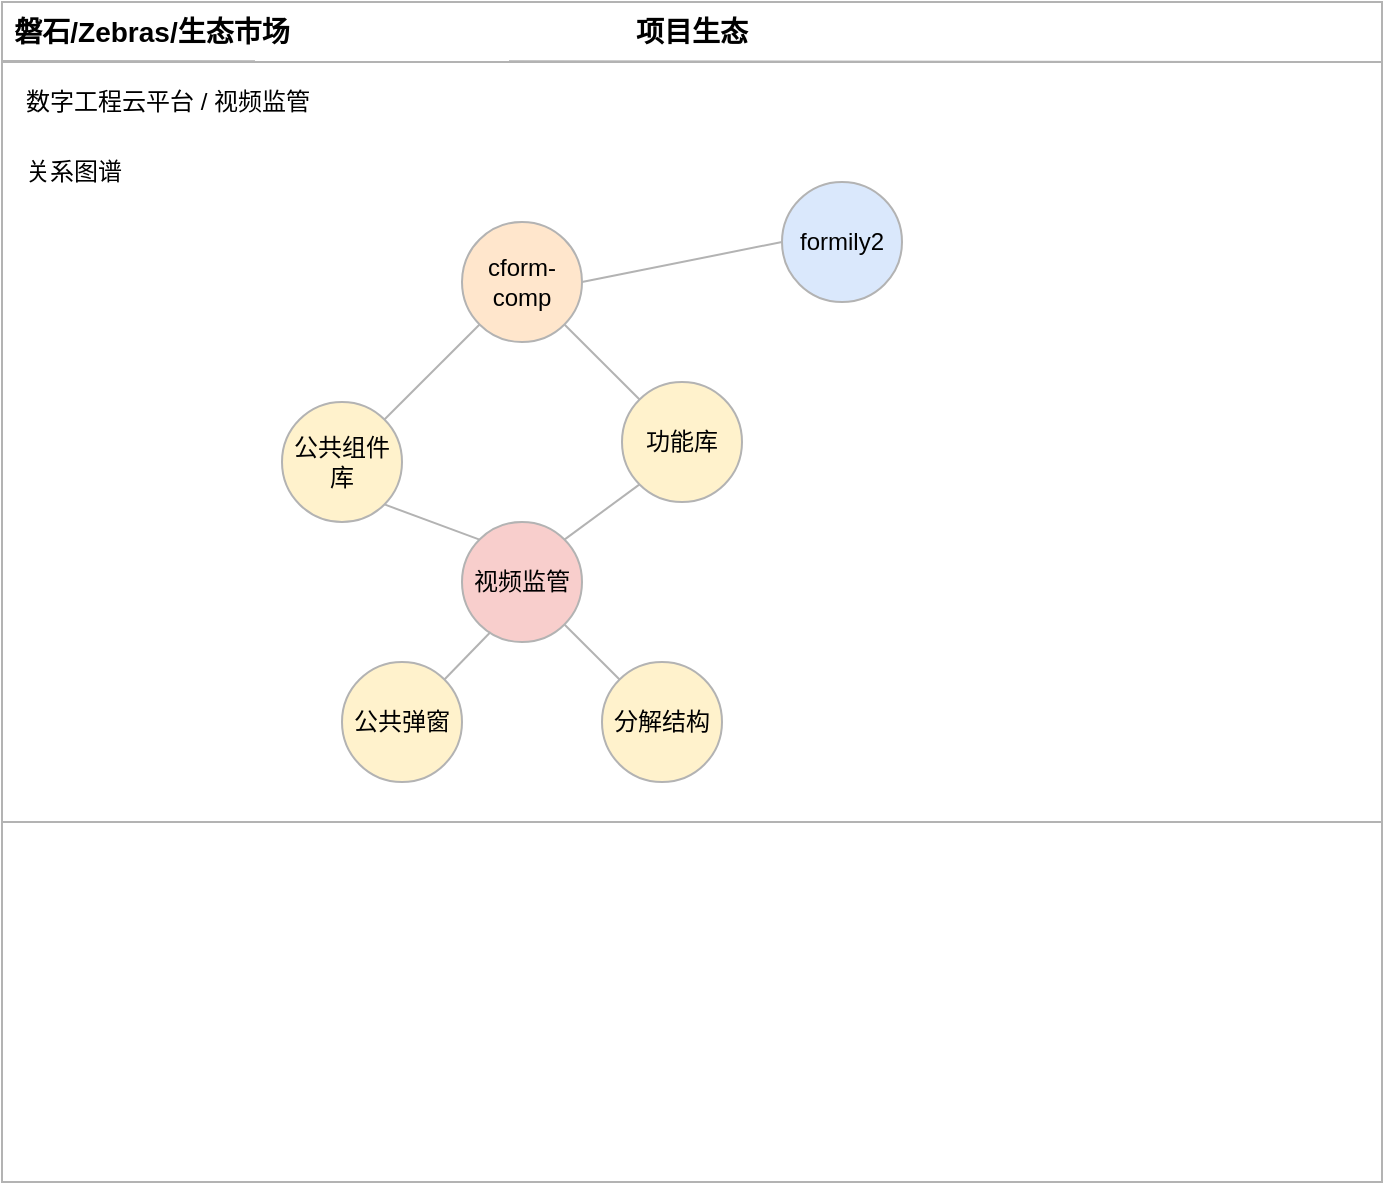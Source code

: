 <mxfile version="23.1.5" type="github">
  <diagram name="第 1 页" id="8Q2nPifi0KmhAcC8GsSP">
    <mxGraphModel dx="1574" dy="878" grid="1" gridSize="10" guides="1" tooltips="1" connect="1" arrows="1" fold="1" page="1" pageScale="1" pageWidth="827" pageHeight="1169" math="0" shadow="0">
      <root>
        <mxCell id="0" />
        <mxCell id="1" parent="0" />
        <mxCell id="Kocu25sfgQO6UqpNJKFs-2" value="" style="rounded=0;whiteSpace=wrap;html=1;fillColor=none;strokeColor=#B3B3B3;shadow=0;" vertex="1" parent="1">
          <mxGeometry x="60" y="140" width="690" height="590" as="geometry" />
        </mxCell>
        <mxCell id="Kocu25sfgQO6UqpNJKFs-5" value="项目生态" style="text;html=1;align=center;verticalAlign=middle;whiteSpace=wrap;rounded=0;fontSize=14;fontStyle=1;shadow=0;strokeColor=none;" vertex="1" parent="1">
          <mxGeometry x="375" y="140" width="60" height="30" as="geometry" />
        </mxCell>
        <mxCell id="Kocu25sfgQO6UqpNJKFs-6" value="磐石/Zebras/生态市场" style="text;html=1;align=center;verticalAlign=middle;whiteSpace=wrap;rounded=0;fontSize=14;fontStyle=1;shadow=0;strokeColor=none;" vertex="1" parent="1">
          <mxGeometry x="60" y="140" width="150" height="30" as="geometry" />
        </mxCell>
        <mxCell id="Kocu25sfgQO6UqpNJKFs-22" value="" style="endArrow=none;html=1;rounded=0;exitX=0;exitY=0.75;exitDx=0;exitDy=0;strokeColor=#B3B3B3;shadow=0;" edge="1" parent="1">
          <mxGeometry width="50" height="50" relative="1" as="geometry">
            <mxPoint x="60" y="169.5" as="sourcePoint" />
            <mxPoint x="750" y="170" as="targetPoint" />
          </mxGeometry>
        </mxCell>
        <mxCell id="Kocu25sfgQO6UqpNJKFs-119" value="" style="rounded=0;whiteSpace=wrap;html=1;strokeColor=#B3B3B3;" vertex="1" parent="1">
          <mxGeometry x="60" y="170" width="690" height="560" as="geometry" />
        </mxCell>
        <mxCell id="Kocu25sfgQO6UqpNJKFs-120" value="数字工程云平台 / 视频监管" style="text;html=1;align=left;verticalAlign=middle;whiteSpace=wrap;rounded=0;strokeColor=none;" vertex="1" parent="1">
          <mxGeometry x="70" y="170" width="260" height="40" as="geometry" />
        </mxCell>
        <mxCell id="Kocu25sfgQO6UqpNJKFs-121" value="视频监管" style="ellipse;whiteSpace=wrap;html=1;aspect=fixed;fillColor=#f8cecc;strokeColor=#B3B3B3;" vertex="1" parent="1">
          <mxGeometry x="290" y="400" width="60" height="60" as="geometry" />
        </mxCell>
        <mxCell id="Kocu25sfgQO6UqpNJKFs-123" value="公共弹窗" style="ellipse;whiteSpace=wrap;html=1;aspect=fixed;fillColor=#fff2cc;strokeColor=#B3B3B3;" vertex="1" parent="1">
          <mxGeometry x="230" y="470" width="60" height="60" as="geometry" />
        </mxCell>
        <mxCell id="Kocu25sfgQO6UqpNJKFs-124" value="分解结构" style="ellipse;whiteSpace=wrap;html=1;aspect=fixed;fillColor=#fff2cc;strokeColor=#B3B3B3;" vertex="1" parent="1">
          <mxGeometry x="360" y="470" width="60" height="60" as="geometry" />
        </mxCell>
        <mxCell id="Kocu25sfgQO6UqpNJKFs-125" value="公共组件库" style="ellipse;whiteSpace=wrap;html=1;aspect=fixed;fillColor=#fff2cc;strokeColor=#B3B3B3;" vertex="1" parent="1">
          <mxGeometry x="200" y="340" width="60" height="60" as="geometry" />
        </mxCell>
        <mxCell id="Kocu25sfgQO6UqpNJKFs-126" value="cform-comp" style="ellipse;whiteSpace=wrap;html=1;aspect=fixed;fillColor=#ffe6cc;strokeColor=#B3B3B3;" vertex="1" parent="1">
          <mxGeometry x="290" y="250" width="60" height="60" as="geometry" />
        </mxCell>
        <mxCell id="Kocu25sfgQO6UqpNJKFs-128" value="功能库" style="ellipse;whiteSpace=wrap;html=1;aspect=fixed;fillColor=#fff2cc;strokeColor=#B3B3B3;" vertex="1" parent="1">
          <mxGeometry x="370" y="330" width="60" height="60" as="geometry" />
        </mxCell>
        <mxCell id="Kocu25sfgQO6UqpNJKFs-129" value="formily2" style="ellipse;whiteSpace=wrap;html=1;aspect=fixed;fillColor=#dae8fc;strokeColor=#B3B3B3;" vertex="1" parent="1">
          <mxGeometry x="450" y="230" width="60" height="60" as="geometry" />
        </mxCell>
        <mxCell id="Kocu25sfgQO6UqpNJKFs-130" value="" style="rounded=0;whiteSpace=wrap;html=1;strokeColor=#B3B3B3;" vertex="1" parent="1">
          <mxGeometry x="60" y="550" width="690" height="180" as="geometry" />
        </mxCell>
        <mxCell id="Kocu25sfgQO6UqpNJKFs-131" value="" style="endArrow=none;html=1;rounded=0;exitX=1;exitY=0;exitDx=0;exitDy=0;entryX=0;entryY=1;entryDx=0;entryDy=0;strokeColor=#B3B3B3;" edge="1" parent="1" source="Kocu25sfgQO6UqpNJKFs-125" target="Kocu25sfgQO6UqpNJKFs-126">
          <mxGeometry width="50" height="50" relative="1" as="geometry">
            <mxPoint x="250" y="420" as="sourcePoint" />
            <mxPoint x="300" y="370" as="targetPoint" />
          </mxGeometry>
        </mxCell>
        <mxCell id="Kocu25sfgQO6UqpNJKFs-132" value="" style="endArrow=none;html=1;rounded=0;exitX=0;exitY=0;exitDx=0;exitDy=0;entryX=1;entryY=1;entryDx=0;entryDy=0;strokeColor=#B3B3B3;" edge="1" parent="1" source="Kocu25sfgQO6UqpNJKFs-128" target="Kocu25sfgQO6UqpNJKFs-126">
          <mxGeometry width="50" height="50" relative="1" as="geometry">
            <mxPoint x="261" y="359" as="sourcePoint" />
            <mxPoint x="309" y="311" as="targetPoint" />
          </mxGeometry>
        </mxCell>
        <mxCell id="Kocu25sfgQO6UqpNJKFs-133" value="" style="endArrow=none;html=1;rounded=0;exitX=0;exitY=0.5;exitDx=0;exitDy=0;entryX=1;entryY=0.5;entryDx=0;entryDy=0;strokeColor=#B3B3B3;" edge="1" parent="1" source="Kocu25sfgQO6UqpNJKFs-129" target="Kocu25sfgQO6UqpNJKFs-126">
          <mxGeometry width="50" height="50" relative="1" as="geometry">
            <mxPoint x="389" y="349" as="sourcePoint" />
            <mxPoint x="351" y="311" as="targetPoint" />
          </mxGeometry>
        </mxCell>
        <mxCell id="Kocu25sfgQO6UqpNJKFs-134" value="" style="endArrow=none;html=1;rounded=0;exitX=0;exitY=0;exitDx=0;exitDy=0;entryX=1;entryY=1;entryDx=0;entryDy=0;strokeColor=#B3B3B3;" edge="1" parent="1" source="Kocu25sfgQO6UqpNJKFs-121" target="Kocu25sfgQO6UqpNJKFs-125">
          <mxGeometry width="50" height="50" relative="1" as="geometry">
            <mxPoint x="261" y="359" as="sourcePoint" />
            <mxPoint x="309" y="311" as="targetPoint" />
          </mxGeometry>
        </mxCell>
        <mxCell id="Kocu25sfgQO6UqpNJKFs-135" value="" style="endArrow=none;html=1;rounded=0;exitX=0;exitY=1;exitDx=0;exitDy=0;entryX=1;entryY=0;entryDx=0;entryDy=0;strokeColor=#B3B3B3;" edge="1" parent="1" source="Kocu25sfgQO6UqpNJKFs-128" target="Kocu25sfgQO6UqpNJKFs-121">
          <mxGeometry width="50" height="50" relative="1" as="geometry">
            <mxPoint x="309" y="419" as="sourcePoint" />
            <mxPoint x="261" y="401" as="targetPoint" />
          </mxGeometry>
        </mxCell>
        <mxCell id="Kocu25sfgQO6UqpNJKFs-136" value="" style="endArrow=none;html=1;rounded=0;exitX=0.238;exitY=0.917;exitDx=0;exitDy=0;entryX=1;entryY=0;entryDx=0;entryDy=0;exitPerimeter=0;strokeColor=#B3B3B3;" edge="1" parent="1" source="Kocu25sfgQO6UqpNJKFs-121" target="Kocu25sfgQO6UqpNJKFs-123">
          <mxGeometry width="50" height="50" relative="1" as="geometry">
            <mxPoint x="309" y="419" as="sourcePoint" />
            <mxPoint x="261" y="401" as="targetPoint" />
          </mxGeometry>
        </mxCell>
        <mxCell id="Kocu25sfgQO6UqpNJKFs-137" value="" style="endArrow=none;html=1;rounded=0;exitX=1;exitY=1;exitDx=0;exitDy=0;entryX=0;entryY=0;entryDx=0;entryDy=0;strokeColor=#B3B3B3;" edge="1" parent="1" source="Kocu25sfgQO6UqpNJKFs-121" target="Kocu25sfgQO6UqpNJKFs-124">
          <mxGeometry width="50" height="50" relative="1" as="geometry">
            <mxPoint x="314" y="465" as="sourcePoint" />
            <mxPoint x="291" y="489" as="targetPoint" />
          </mxGeometry>
        </mxCell>
        <mxCell id="Kocu25sfgQO6UqpNJKFs-138" value="关系图谱" style="text;html=1;align=left;verticalAlign=middle;whiteSpace=wrap;rounded=0;" vertex="1" parent="1">
          <mxGeometry x="70" y="210" width="60" height="30" as="geometry" />
        </mxCell>
      </root>
    </mxGraphModel>
  </diagram>
</mxfile>
